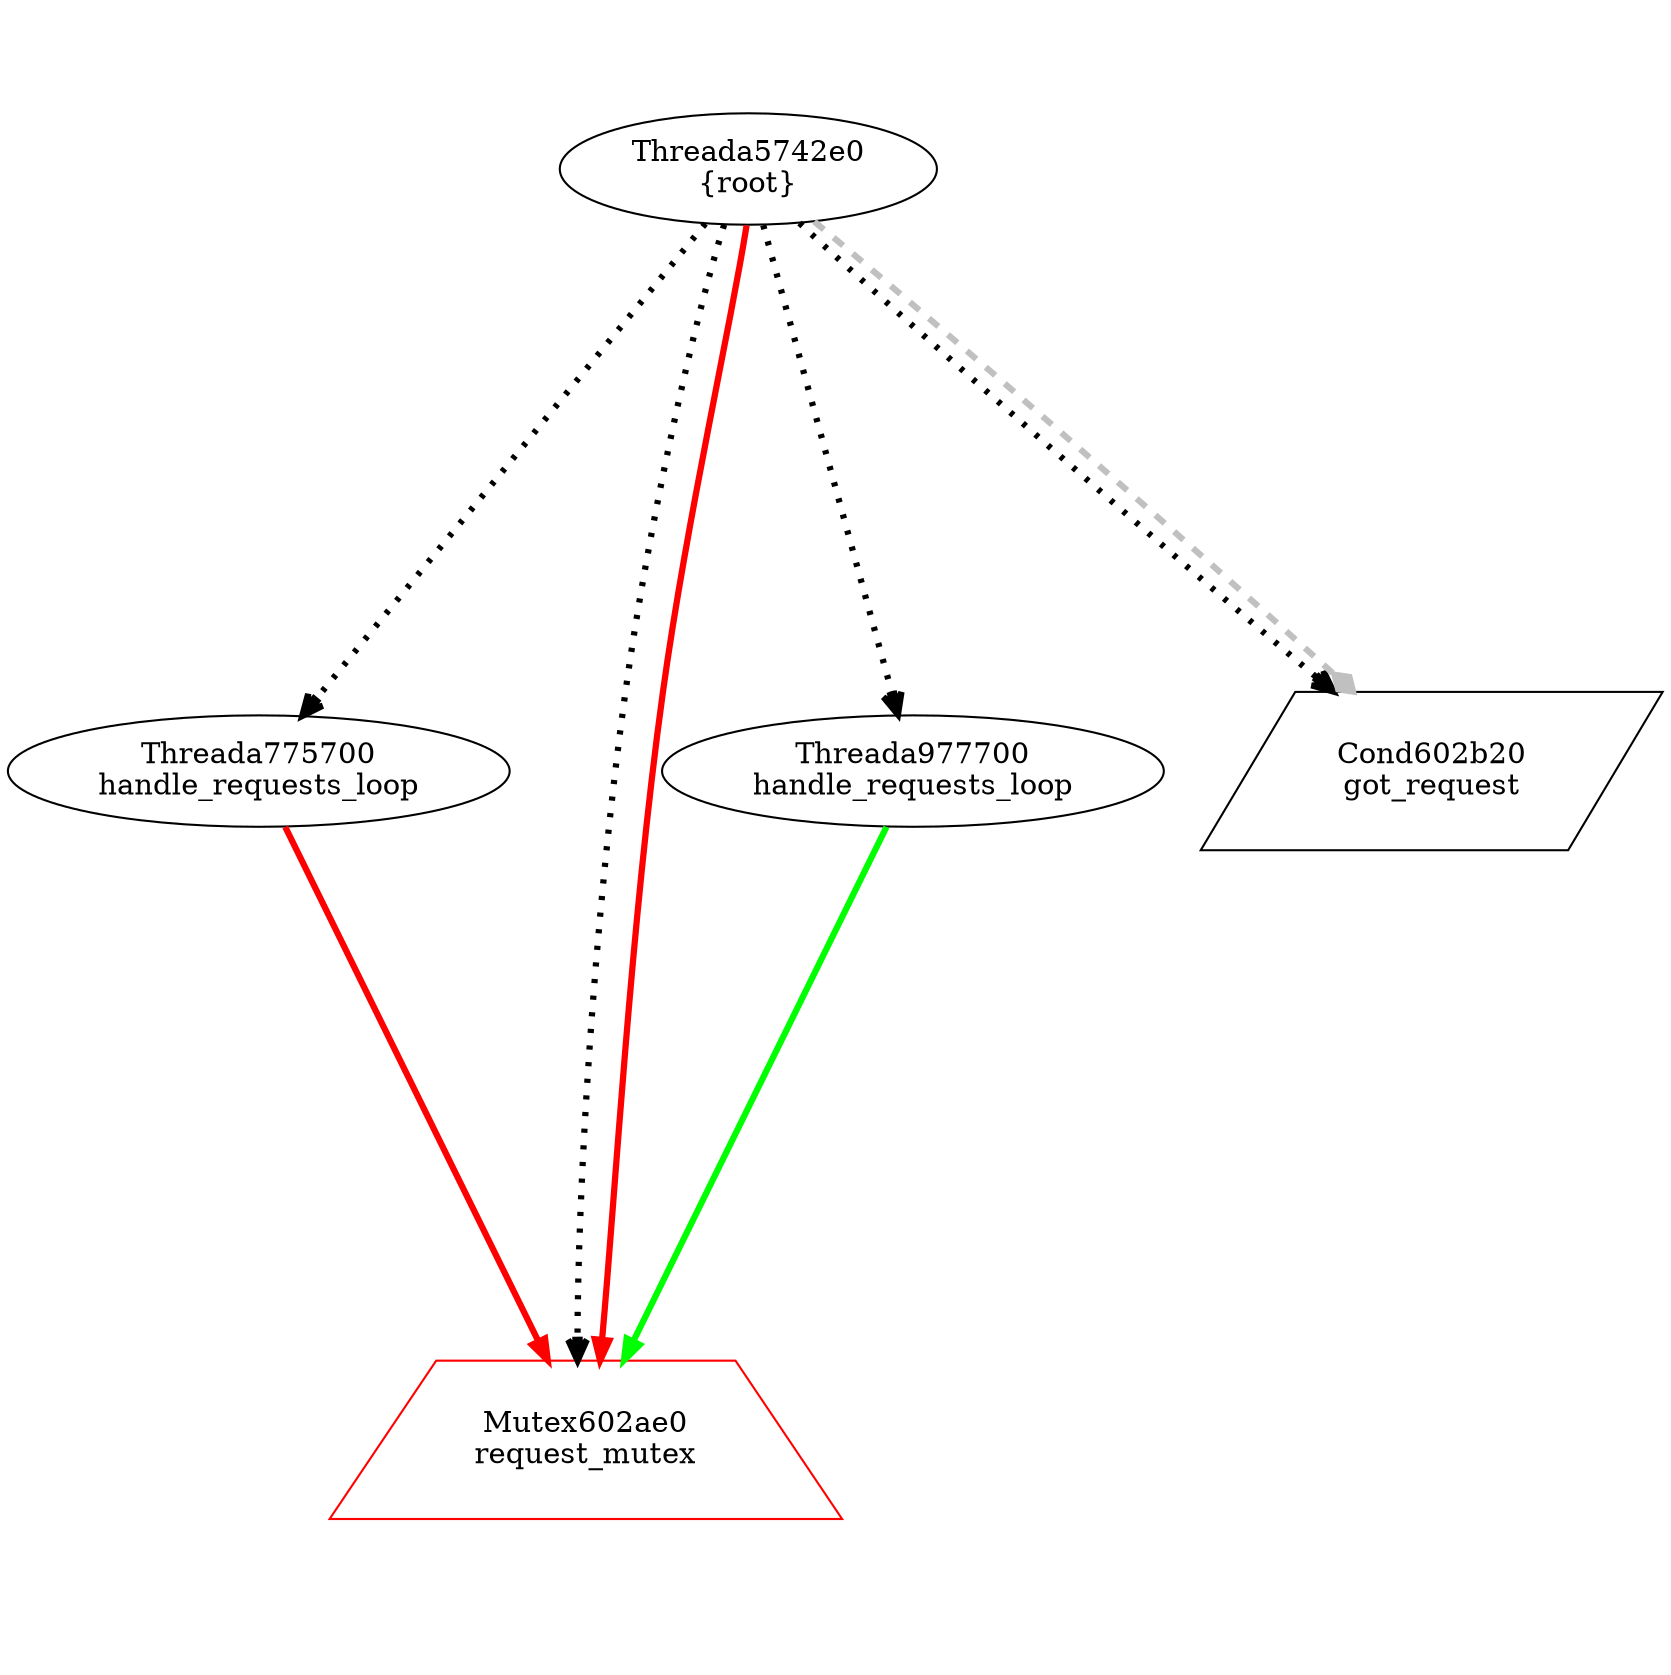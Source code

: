 digraph G {
graph[center=true, ratio=1];
Threada775700 [color=black,label="Threada775700\nhandle_requests_loop"];
Threada775700 -> Mutex602ae0 [color=red,penwidth=3];
Threada977700 [color=black,label="Threada977700\nhandle_requests_loop"];
Threada977700 -> Mutex602ae0 [color=green,penwidth=3];
Threada5742e0 [color=black,label="Threada5742e0\n{root}"];
Threada5742e0 -> Mutex602ae0 [style=dotted,arrowhead=open,penwidth=3];
Threada5742e0 -> Cond602b20 [style=dotted,arrowhead=open,penwidth=3];
Threada5742e0 -> Threada775700 [style=dotted,arrowhead=open,penwidth=3];
Threada5742e0 -> Threada977700 [style=dotted,arrowhead=open,penwidth=3];
Threada5742e0 -> Cond602b20 [style=dashed,arrowhead=diamond,color=grey,penwidth=3];
Threada5742e0 -> Mutex602ae0 [color=red,penwidth=3];
Cond602b20 [shape=parallelogram,color=black,label="Cond602b20\ngot_request"];
Mutex602ae0 [shape=trapezium,color=red,label="Mutex602ae0\nrequest_mutex"];
}